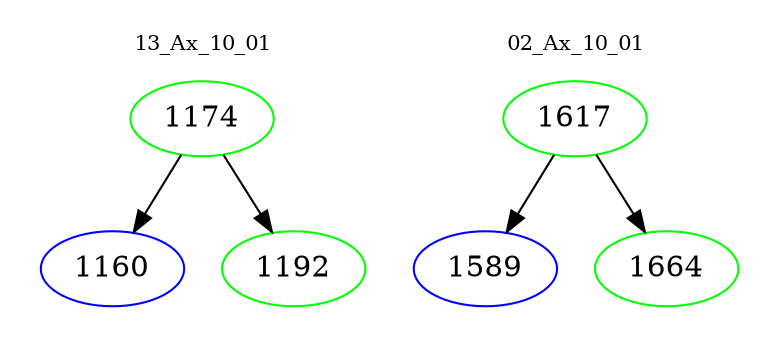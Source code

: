 digraph{
subgraph cluster_0 {
color = white
label = "13_Ax_10_01";
fontsize=10;
T0_1174 [label="1174", color="green"]
T0_1174 -> T0_1160 [color="black"]
T0_1160 [label="1160", color="blue"]
T0_1174 -> T0_1192 [color="black"]
T0_1192 [label="1192", color="green"]
}
subgraph cluster_1 {
color = white
label = "02_Ax_10_01";
fontsize=10;
T1_1617 [label="1617", color="green"]
T1_1617 -> T1_1589 [color="black"]
T1_1589 [label="1589", color="blue"]
T1_1617 -> T1_1664 [color="black"]
T1_1664 [label="1664", color="green"]
}
}
